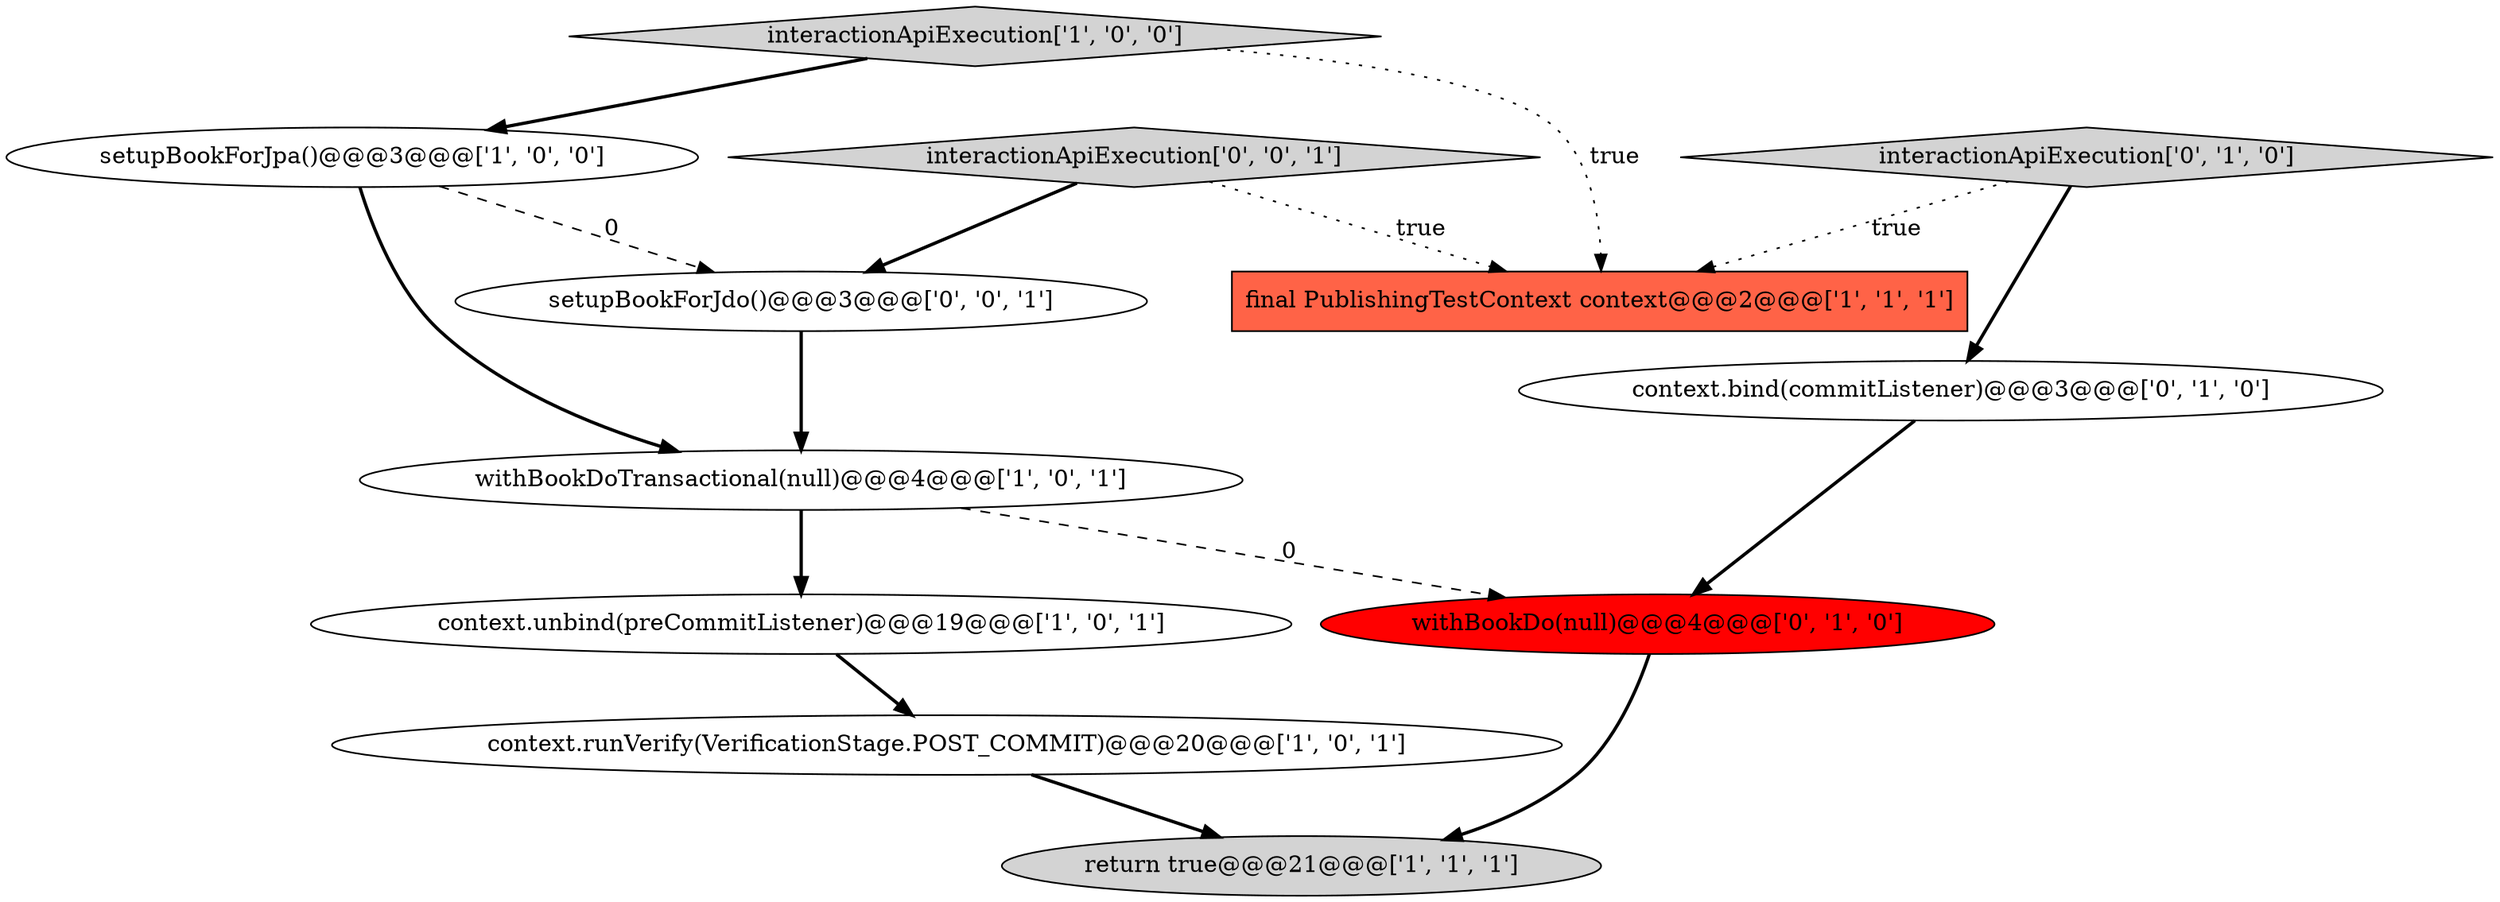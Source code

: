 digraph {
7 [style = filled, label = "context.bind(commitListener)@@@3@@@['0', '1', '0']", fillcolor = white, shape = ellipse image = "AAA0AAABBB2BBB"];
5 [style = filled, label = "interactionApiExecution['1', '0', '0']", fillcolor = lightgray, shape = diamond image = "AAA0AAABBB1BBB"];
2 [style = filled, label = "withBookDoTransactional(null)@@@4@@@['1', '0', '1']", fillcolor = white, shape = ellipse image = "AAA0AAABBB1BBB"];
3 [style = filled, label = "context.runVerify(VerificationStage.POST_COMMIT)@@@20@@@['1', '0', '1']", fillcolor = white, shape = ellipse image = "AAA0AAABBB1BBB"];
10 [style = filled, label = "interactionApiExecution['0', '0', '1']", fillcolor = lightgray, shape = diamond image = "AAA0AAABBB3BBB"];
11 [style = filled, label = "setupBookForJdo()@@@3@@@['0', '0', '1']", fillcolor = white, shape = ellipse image = "AAA0AAABBB3BBB"];
8 [style = filled, label = "withBookDo(null)@@@4@@@['0', '1', '0']", fillcolor = red, shape = ellipse image = "AAA1AAABBB2BBB"];
4 [style = filled, label = "return true@@@21@@@['1', '1', '1']", fillcolor = lightgray, shape = ellipse image = "AAA0AAABBB1BBB"];
9 [style = filled, label = "interactionApiExecution['0', '1', '0']", fillcolor = lightgray, shape = diamond image = "AAA0AAABBB2BBB"];
1 [style = filled, label = "setupBookForJpa()@@@3@@@['1', '0', '0']", fillcolor = white, shape = ellipse image = "AAA0AAABBB1BBB"];
6 [style = filled, label = "context.unbind(preCommitListener)@@@19@@@['1', '0', '1']", fillcolor = white, shape = ellipse image = "AAA0AAABBB1BBB"];
0 [style = filled, label = "final PublishingTestContext context@@@2@@@['1', '1', '1']", fillcolor = tomato, shape = box image = "AAA0AAABBB1BBB"];
6->3 [style = bold, label=""];
5->1 [style = bold, label=""];
10->0 [style = dotted, label="true"];
1->2 [style = bold, label=""];
9->0 [style = dotted, label="true"];
8->4 [style = bold, label=""];
5->0 [style = dotted, label="true"];
9->7 [style = bold, label=""];
7->8 [style = bold, label=""];
2->8 [style = dashed, label="0"];
3->4 [style = bold, label=""];
2->6 [style = bold, label=""];
1->11 [style = dashed, label="0"];
11->2 [style = bold, label=""];
10->11 [style = bold, label=""];
}
